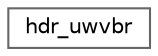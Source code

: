 digraph "Graphical Class Hierarchy"
{
 // LATEX_PDF_SIZE
  bgcolor="transparent";
  edge [fontname=Helvetica,fontsize=10,labelfontname=Helvetica,labelfontsize=10];
  node [fontname=Helvetica,fontsize=10,shape=box,height=0.2,width=0.4];
  rankdir="LR";
  Node0 [id="Node000000",label="hdr_uwvbr",height=0.2,width=0.4,color="grey40", fillcolor="white", style="filled",URL="$structhdr__uwvbr.html",tooltip="hdr_uwvbr describes UWVBR packets."];
}
